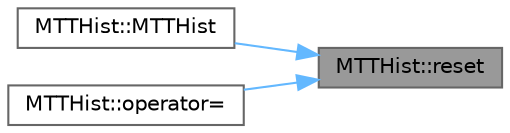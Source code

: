digraph "MTTHist::reset"
{
 // LATEX_PDF_SIZE
  bgcolor="transparent";
  edge [fontname=Helvetica,fontsize=10,labelfontname=Helvetica,labelfontsize=10];
  node [fontname=Helvetica,fontsize=10,shape=box,height=0.2,width=0.4];
  rankdir="RL";
  Node1 [id="Node000001",label="MTTHist::reset",height=0.2,width=0.4,color="gray40", fillcolor="grey60", style="filled", fontcolor="black",tooltip=" "];
  Node1 -> Node2 [id="edge1_Node000001_Node000002",dir="back",color="steelblue1",style="solid",tooltip=" "];
  Node2 [id="Node000002",label="MTTHist::MTTHist",height=0.2,width=0.4,color="grey40", fillcolor="white", style="filled",URL="$class_m_t_t_hist.html#a649cb4ac9c9239c1bf76f3f8b508bea5",tooltip="Construct a new MTTHist object and send the arguments directly to the underlying THist."];
  Node1 -> Node3 [id="edge2_Node000001_Node000003",dir="back",color="steelblue1",style="solid",tooltip=" "];
  Node3 [id="Node000003",label="MTTHist::operator=",height=0.2,width=0.4,color="grey40", fillcolor="white", style="filled",URL="$class_m_t_t_hist.html#a3febb1d92bcf18cc737db45377a53ba9",tooltip=" "];
}
